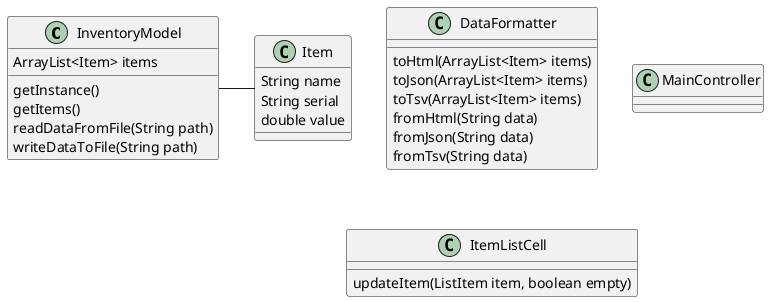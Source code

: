 @startuml
class InventoryModel {
    ArrayList<Item> items
    getInstance()
    getItems()
    readDataFromFile(String path)
    writeDataToFile(String path)
}

class Item {
    String name
    String serial
    double value
}

class DataFormatter {
    toHtml(ArrayList<Item> items)
    toJson(ArrayList<Item> items)
    toTsv(ArrayList<Item> items)
    fromHtml(String data)
    fromJson(String data)
    fromTsv(String data)
}

class MainController {

}

class ItemListCell {
    updateItem(ListItem item, boolean empty)
}

InventoryModel - Item
@enduml